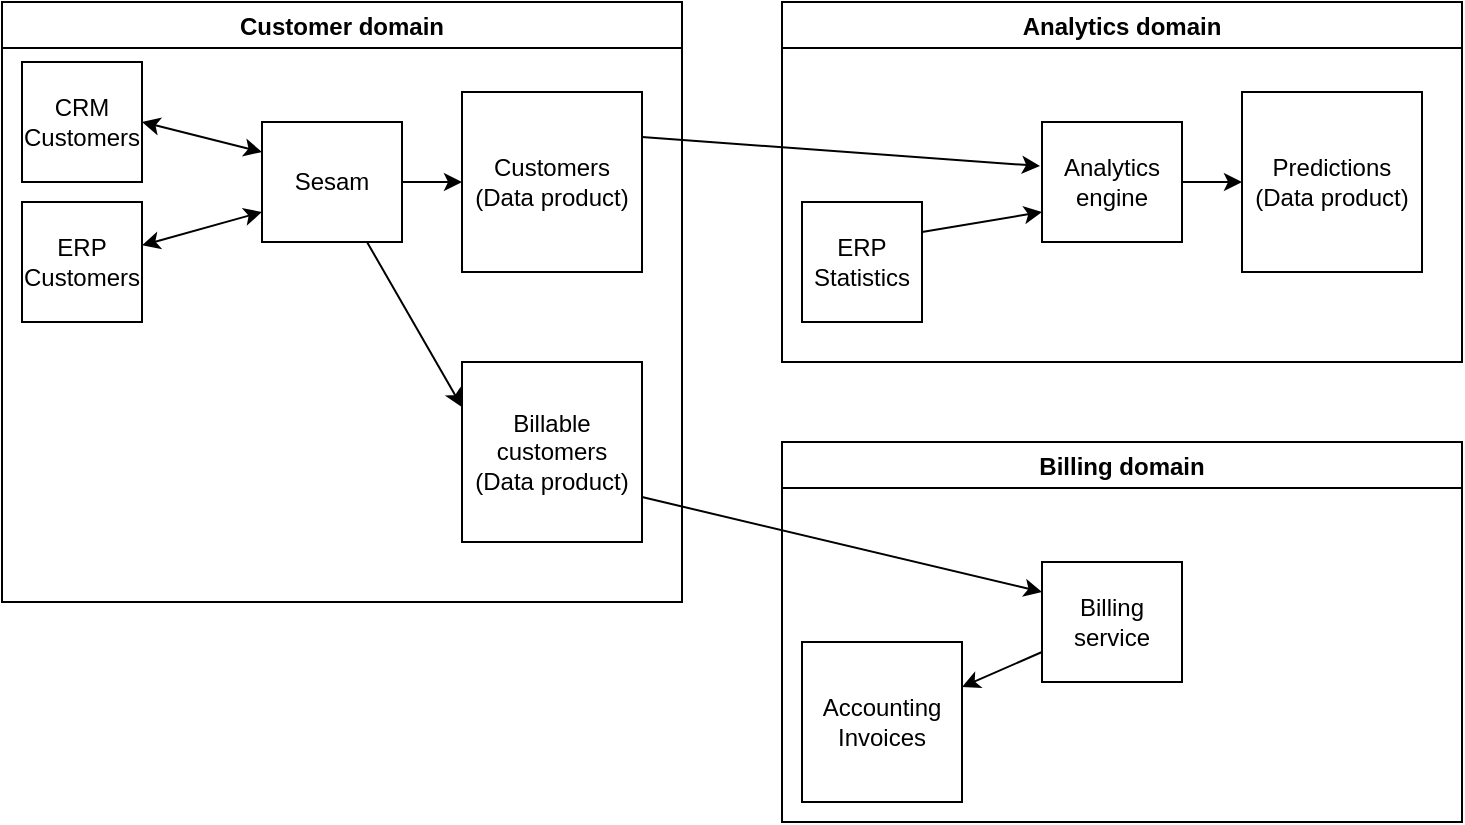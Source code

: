<mxfile version="17.2.4" type="device"><diagram id="dB9zPZMeHrDuJU5N78Tt" name="Page-1"><mxGraphModel dx="1485" dy="868" grid="1" gridSize="10" guides="1" tooltips="1" connect="1" arrows="1" fold="1" page="1" pageScale="1" pageWidth="850" pageHeight="1100" math="0" shadow="0"><root><mxCell id="0"/><mxCell id="1" parent="0"/><mxCell id="z-qMYuQo4F6PqYBKF84r-18" value="Customer domain" style="swimlane;fillColor=none;" parent="1" vertex="1"><mxGeometry x="40" y="100" width="340" height="300" as="geometry"><mxRectangle x="440" y="160" width="130" height="23" as="alternateBounds"/></mxGeometry></mxCell><mxCell id="z-qMYuQo4F6PqYBKF84r-19" value="&lt;div&gt;CRM&lt;/div&gt;&lt;div&gt;Customers&lt;br&gt;&lt;/div&gt;" style="whiteSpace=wrap;html=1;aspect=fixed;" parent="z-qMYuQo4F6PqYBKF84r-18" vertex="1"><mxGeometry x="10" y="30" width="60" height="60" as="geometry"/></mxCell><mxCell id="z-qMYuQo4F6PqYBKF84r-20" value="&lt;div&gt;ERP&lt;/div&gt;&lt;div&gt;Customers&lt;br&gt;&lt;/div&gt;" style="whiteSpace=wrap;html=1;aspect=fixed;" parent="z-qMYuQo4F6PqYBKF84r-18" vertex="1"><mxGeometry x="10" y="100" width="60" height="60" as="geometry"/></mxCell><mxCell id="z-qMYuQo4F6PqYBKF84r-21" value="&lt;div&gt;Customers&lt;/div&gt;&lt;div&gt;(Data product)&lt;br&gt;&lt;/div&gt;" style="whiteSpace=wrap;html=1;aspect=fixed;" parent="z-qMYuQo4F6PqYBKF84r-18" vertex="1"><mxGeometry x="230" y="45" width="90" height="90" as="geometry"/></mxCell><mxCell id="z-qMYuQo4F6PqYBKF84r-22" value="&lt;div&gt;Sesam&lt;/div&gt;" style="rounded=0;whiteSpace=wrap;html=1;" parent="z-qMYuQo4F6PqYBKF84r-18" vertex="1"><mxGeometry x="130" y="60" width="70" height="60" as="geometry"/></mxCell><mxCell id="z-qMYuQo4F6PqYBKF84r-23" value="" style="endArrow=classic;startArrow=classic;html=1;rounded=0;exitX=1;exitY=0.5;exitDx=0;exitDy=0;entryX=0;entryY=0.25;entryDx=0;entryDy=0;" parent="z-qMYuQo4F6PqYBKF84r-18" source="z-qMYuQo4F6PqYBKF84r-19" target="z-qMYuQo4F6PqYBKF84r-22" edge="1"><mxGeometry width="50" height="50" relative="1" as="geometry"><mxPoint x="90" y="-50" as="sourcePoint"/><mxPoint x="140" y="-100" as="targetPoint"/></mxGeometry></mxCell><mxCell id="z-qMYuQo4F6PqYBKF84r-24" value="" style="endArrow=classic;startArrow=classic;html=1;rounded=0;entryX=0;entryY=0.75;entryDx=0;entryDy=0;" parent="z-qMYuQo4F6PqYBKF84r-18" source="z-qMYuQo4F6PqYBKF84r-20" target="z-qMYuQo4F6PqYBKF84r-22" edge="1"><mxGeometry width="50" height="50" relative="1" as="geometry"><mxPoint x="80" y="70" as="sourcePoint"/><mxPoint x="140" y="85" as="targetPoint"/></mxGeometry></mxCell><mxCell id="z-qMYuQo4F6PqYBKF84r-25" value="" style="endArrow=classic;html=1;rounded=0;entryX=0;entryY=0.5;entryDx=0;entryDy=0;exitX=1;exitY=0.5;exitDx=0;exitDy=0;" parent="z-qMYuQo4F6PqYBKF84r-18" source="z-qMYuQo4F6PqYBKF84r-22" target="z-qMYuQo4F6PqYBKF84r-21" edge="1"><mxGeometry width="50" height="50" relative="1" as="geometry"><mxPoint x="200" y="190" as="sourcePoint"/><mxPoint x="250" y="140" as="targetPoint"/></mxGeometry></mxCell><mxCell id="MC2JepY-ZtXaLnqjsqwX-10" value="&lt;div&gt;Billable customers&lt;/div&gt;&lt;div&gt;(Data product)&lt;br&gt;&lt;/div&gt;" style="whiteSpace=wrap;html=1;aspect=fixed;" vertex="1" parent="z-qMYuQo4F6PqYBKF84r-18"><mxGeometry x="230" y="180" width="90" height="90" as="geometry"/></mxCell><mxCell id="MC2JepY-ZtXaLnqjsqwX-11" value="" style="endArrow=classic;html=1;rounded=0;exitX=0.75;exitY=1;exitDx=0;exitDy=0;entryX=0;entryY=0.25;entryDx=0;entryDy=0;" edge="1" parent="z-qMYuQo4F6PqYBKF84r-18" source="z-qMYuQo4F6PqYBKF84r-22" target="MC2JepY-ZtXaLnqjsqwX-10"><mxGeometry width="50" height="50" relative="1" as="geometry"><mxPoint x="210" y="100" as="sourcePoint"/><mxPoint x="150" y="210" as="targetPoint"/></mxGeometry></mxCell><mxCell id="z-qMYuQo4F6PqYBKF84r-34" value="Analytics domain" style="swimlane;fillColor=none;" parent="1" vertex="1"><mxGeometry x="430" y="100" width="340" height="180" as="geometry"><mxRectangle x="440" y="160" width="130" height="23" as="alternateBounds"/></mxGeometry></mxCell><mxCell id="z-qMYuQo4F6PqYBKF84r-36" value="&lt;div&gt;ERP&lt;/div&gt;&lt;div&gt;Statistics&lt;br&gt;&lt;/div&gt;" style="whiteSpace=wrap;html=1;aspect=fixed;" parent="z-qMYuQo4F6PqYBKF84r-34" vertex="1"><mxGeometry x="10" y="100" width="60" height="60" as="geometry"/></mxCell><mxCell id="z-qMYuQo4F6PqYBKF84r-37" value="&lt;div&gt;Predictions&lt;br&gt;&lt;/div&gt;&lt;div&gt;(Data product)&lt;br&gt;&lt;/div&gt;" style="whiteSpace=wrap;html=1;aspect=fixed;" parent="z-qMYuQo4F6PqYBKF84r-34" vertex="1"><mxGeometry x="230" y="45" width="90" height="90" as="geometry"/></mxCell><mxCell id="z-qMYuQo4F6PqYBKF84r-38" value="Analytics engine" style="rounded=0;whiteSpace=wrap;html=1;" parent="z-qMYuQo4F6PqYBKF84r-34" vertex="1"><mxGeometry x="130" y="60" width="70" height="60" as="geometry"/></mxCell><mxCell id="z-qMYuQo4F6PqYBKF84r-41" value="" style="endArrow=classic;html=1;rounded=0;entryX=0;entryY=0.5;entryDx=0;entryDy=0;exitX=1;exitY=0.5;exitDx=0;exitDy=0;" parent="z-qMYuQo4F6PqYBKF84r-34" source="z-qMYuQo4F6PqYBKF84r-38" target="z-qMYuQo4F6PqYBKF84r-37" edge="1"><mxGeometry width="50" height="50" relative="1" as="geometry"><mxPoint x="200" y="190" as="sourcePoint"/><mxPoint x="250" y="140" as="targetPoint"/></mxGeometry></mxCell><mxCell id="z-qMYuQo4F6PqYBKF84r-43" value="" style="endArrow=classic;html=1;rounded=0;entryX=0;entryY=0.75;entryDx=0;entryDy=0;exitX=1;exitY=0.25;exitDx=0;exitDy=0;" parent="z-qMYuQo4F6PqYBKF84r-34" source="z-qMYuQo4F6PqYBKF84r-36" target="z-qMYuQo4F6PqYBKF84r-38" edge="1"><mxGeometry width="50" height="50" relative="1" as="geometry"><mxPoint x="-60" y="77.5" as="sourcePoint"/><mxPoint x="139.02" y="92.02" as="targetPoint"/></mxGeometry></mxCell><mxCell id="z-qMYuQo4F6PqYBKF84r-42" value="" style="endArrow=classic;html=1;rounded=0;entryX=-0.014;entryY=0.367;entryDx=0;entryDy=0;exitX=1;exitY=0.25;exitDx=0;exitDy=0;entryPerimeter=0;" parent="1" source="z-qMYuQo4F6PqYBKF84r-21" target="z-qMYuQo4F6PqYBKF84r-38" edge="1"><mxGeometry width="50" height="50" relative="1" as="geometry"><mxPoint x="250" y="200" as="sourcePoint"/><mxPoint x="280" y="200" as="targetPoint"/></mxGeometry></mxCell><mxCell id="MC2JepY-ZtXaLnqjsqwX-1" value="Billing domain" style="swimlane;fillColor=none;" vertex="1" parent="1"><mxGeometry x="430" y="320" width="340" height="190" as="geometry"><mxRectangle x="440" y="160" width="130" height="23" as="alternateBounds"/></mxGeometry></mxCell><mxCell id="MC2JepY-ZtXaLnqjsqwX-3" value="&lt;div&gt;Accounting&lt;/div&gt;&lt;div&gt;Invoices&lt;br&gt;&lt;/div&gt;" style="whiteSpace=wrap;html=1;aspect=fixed;" vertex="1" parent="MC2JepY-ZtXaLnqjsqwX-1"><mxGeometry x="10" y="100" width="80" height="80" as="geometry"/></mxCell><mxCell id="MC2JepY-ZtXaLnqjsqwX-5" value="Billing service" style="rounded=0;whiteSpace=wrap;html=1;" vertex="1" parent="MC2JepY-ZtXaLnqjsqwX-1"><mxGeometry x="130" y="60" width="70" height="60" as="geometry"/></mxCell><mxCell id="MC2JepY-ZtXaLnqjsqwX-7" value="" style="endArrow=none;startArrow=classic;html=1;rounded=0;entryX=0;entryY=0.75;entryDx=0;entryDy=0;" edge="1" parent="MC2JepY-ZtXaLnqjsqwX-1" source="MC2JepY-ZtXaLnqjsqwX-3" target="MC2JepY-ZtXaLnqjsqwX-5"><mxGeometry width="50" height="50" relative="1" as="geometry"><mxPoint x="80" y="70" as="sourcePoint"/><mxPoint x="140" y="85" as="targetPoint"/></mxGeometry></mxCell><mxCell id="MC2JepY-ZtXaLnqjsqwX-12" value="" style="endArrow=classic;html=1;rounded=0;entryX=0;entryY=0.25;entryDx=0;entryDy=0;exitX=1;exitY=0.75;exitDx=0;exitDy=0;" edge="1" parent="1" source="MC2JepY-ZtXaLnqjsqwX-10" target="MC2JepY-ZtXaLnqjsqwX-5"><mxGeometry width="50" height="50" relative="1" as="geometry"><mxPoint x="232.5" y="230" as="sourcePoint"/><mxPoint x="280" y="315" as="targetPoint"/></mxGeometry></mxCell></root></mxGraphModel></diagram></mxfile>